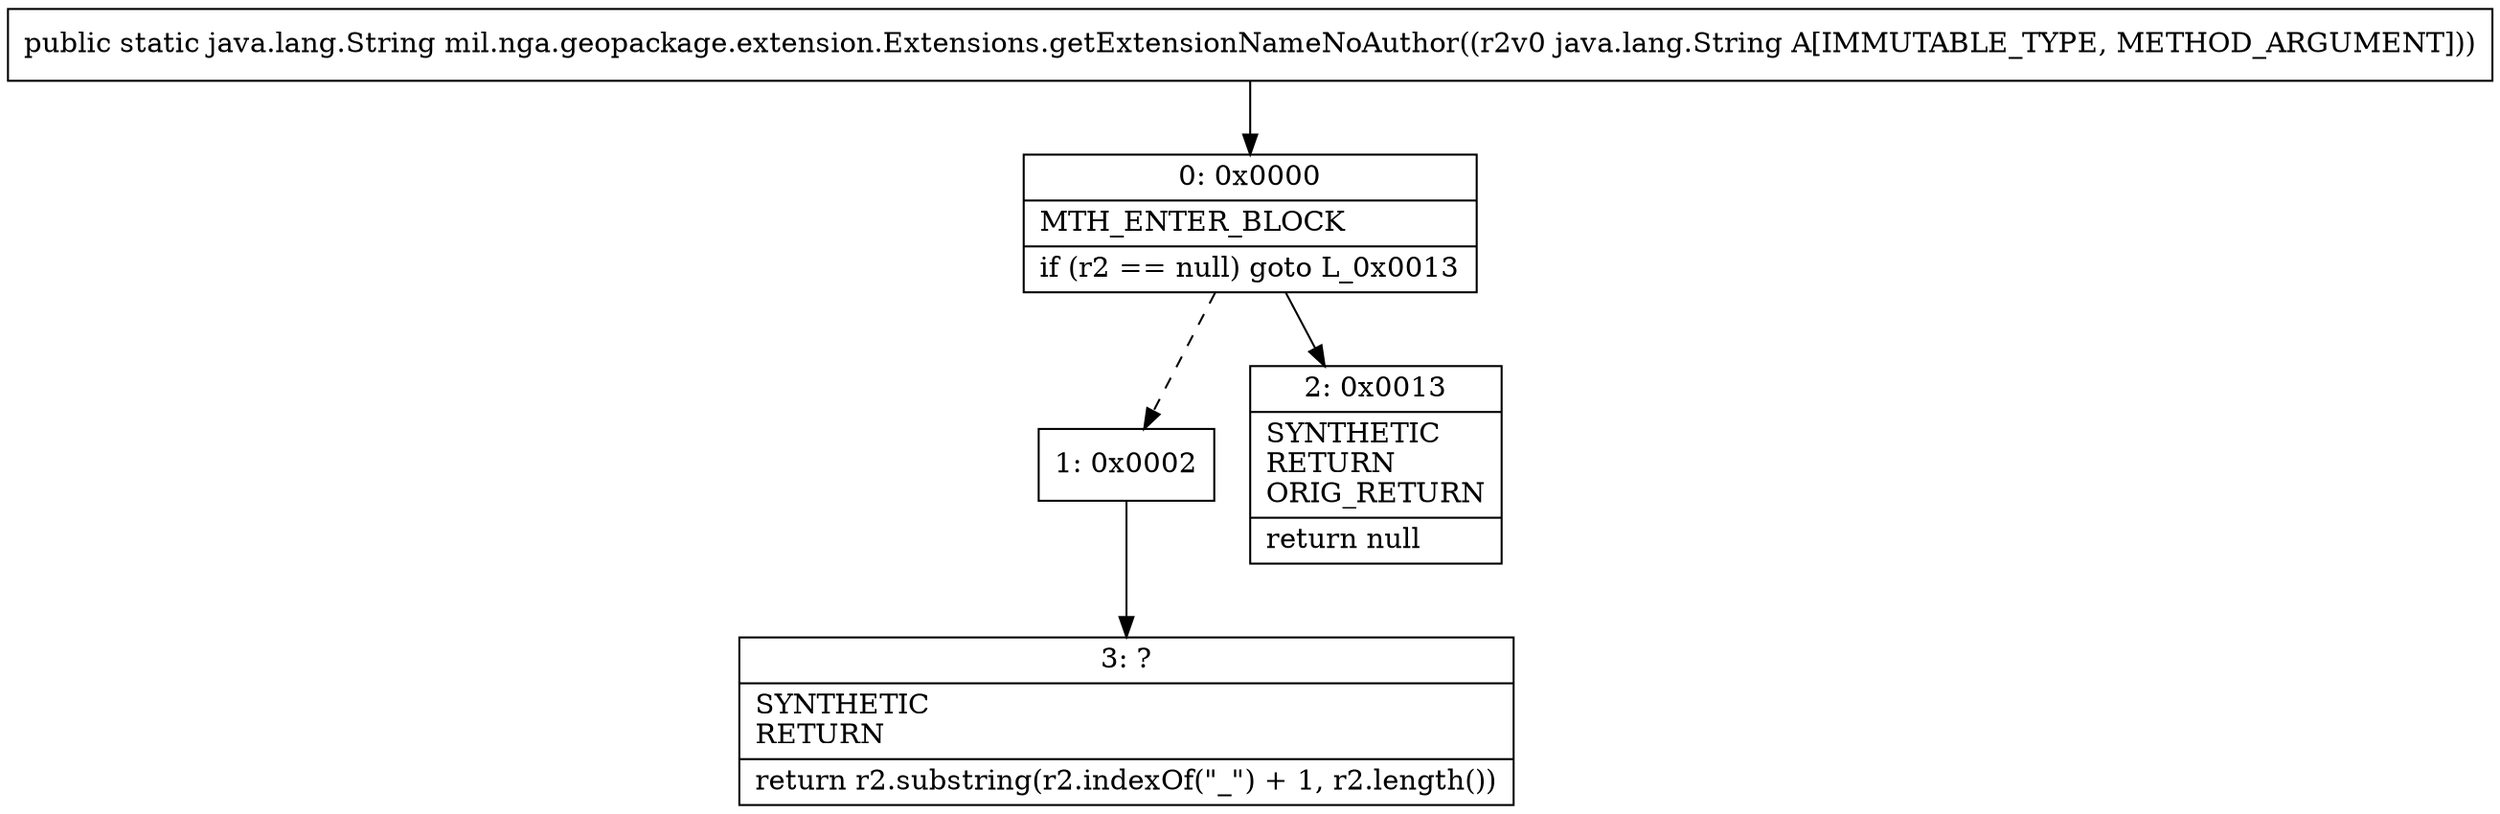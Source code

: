 digraph "CFG formil.nga.geopackage.extension.Extensions.getExtensionNameNoAuthor(Ljava\/lang\/String;)Ljava\/lang\/String;" {
Node_0 [shape=record,label="{0\:\ 0x0000|MTH_ENTER_BLOCK\l|if (r2 == null) goto L_0x0013\l}"];
Node_1 [shape=record,label="{1\:\ 0x0002}"];
Node_2 [shape=record,label="{2\:\ 0x0013|SYNTHETIC\lRETURN\lORIG_RETURN\l|return null\l}"];
Node_3 [shape=record,label="{3\:\ ?|SYNTHETIC\lRETURN\l|return r2.substring(r2.indexOf(\"_\") + 1, r2.length())\l}"];
MethodNode[shape=record,label="{public static java.lang.String mil.nga.geopackage.extension.Extensions.getExtensionNameNoAuthor((r2v0 java.lang.String A[IMMUTABLE_TYPE, METHOD_ARGUMENT])) }"];
MethodNode -> Node_0;
Node_0 -> Node_1[style=dashed];
Node_0 -> Node_2;
Node_1 -> Node_3;
}

